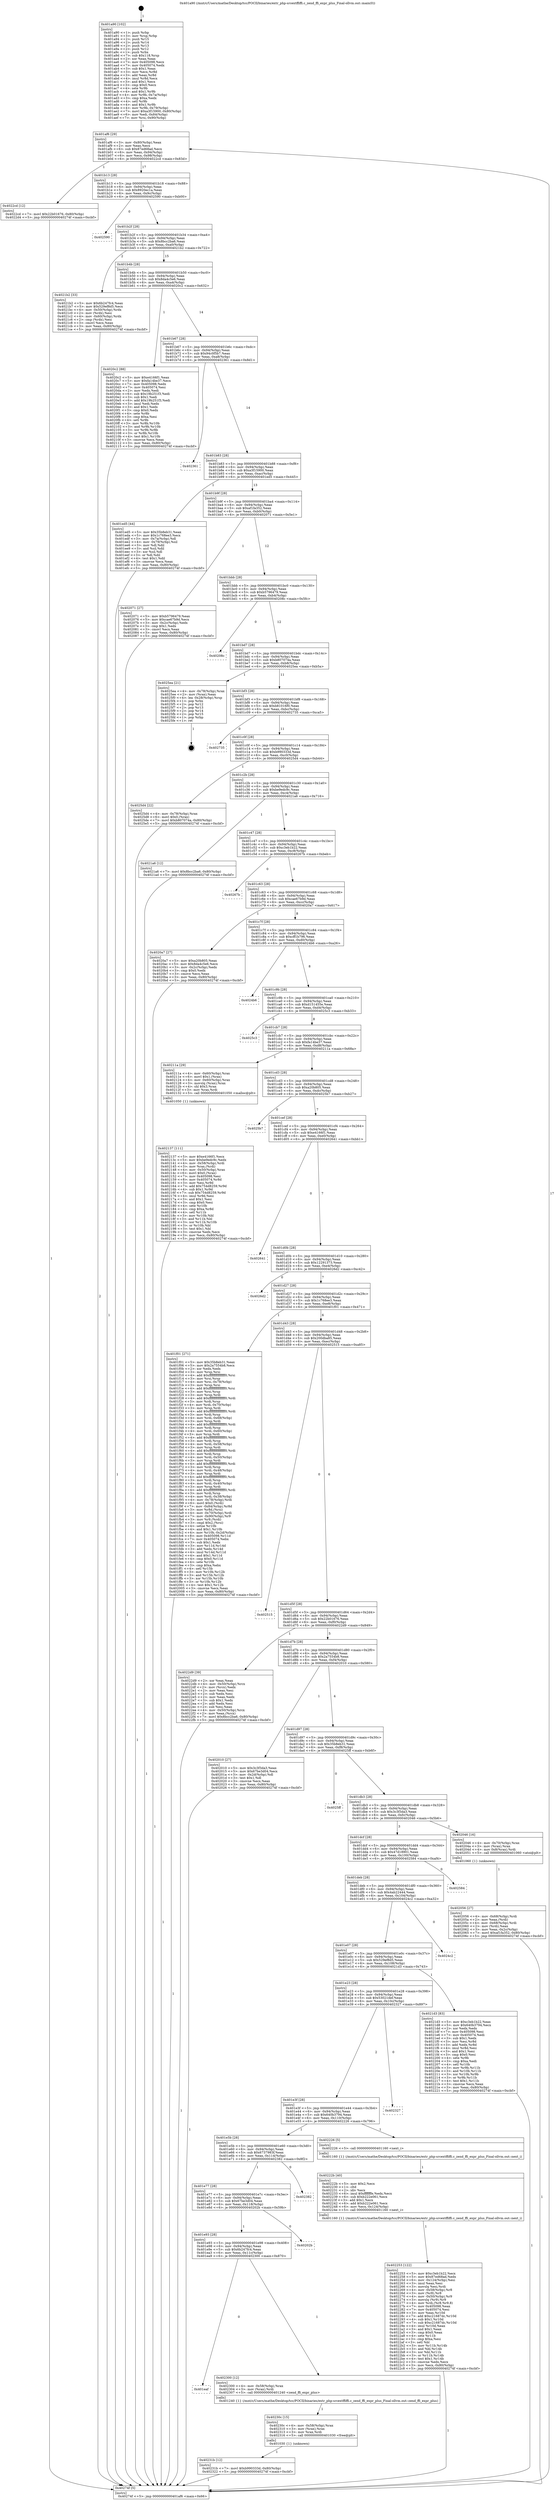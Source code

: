 digraph "0x401a90" {
  label = "0x401a90 (/mnt/c/Users/mathe/Desktop/tcc/POCII/binaries/extr_php-srcextffiffi.c_zend_ffi_expr_plus_Final-ollvm.out::main(0))"
  labelloc = "t"
  node[shape=record]

  Entry [label="",width=0.3,height=0.3,shape=circle,fillcolor=black,style=filled]
  "0x401af6" [label="{
     0x401af6 [29]\l
     | [instrs]\l
     &nbsp;&nbsp;0x401af6 \<+3\>: mov -0x80(%rbp),%eax\l
     &nbsp;&nbsp;0x401af9 \<+2\>: mov %eax,%ecx\l
     &nbsp;&nbsp;0x401afb \<+6\>: sub $0x87ed68ad,%ecx\l
     &nbsp;&nbsp;0x401b01 \<+6\>: mov %eax,-0x94(%rbp)\l
     &nbsp;&nbsp;0x401b07 \<+6\>: mov %ecx,-0x98(%rbp)\l
     &nbsp;&nbsp;0x401b0d \<+6\>: je 00000000004022cd \<main+0x83d\>\l
  }"]
  "0x4022cd" [label="{
     0x4022cd [12]\l
     | [instrs]\l
     &nbsp;&nbsp;0x4022cd \<+7\>: movl $0x22b01676,-0x80(%rbp)\l
     &nbsp;&nbsp;0x4022d4 \<+5\>: jmp 000000000040274f \<main+0xcbf\>\l
  }"]
  "0x401b13" [label="{
     0x401b13 [28]\l
     | [instrs]\l
     &nbsp;&nbsp;0x401b13 \<+5\>: jmp 0000000000401b18 \<main+0x88\>\l
     &nbsp;&nbsp;0x401b18 \<+6\>: mov -0x94(%rbp),%eax\l
     &nbsp;&nbsp;0x401b1e \<+5\>: sub $0x8920ec1a,%eax\l
     &nbsp;&nbsp;0x401b23 \<+6\>: mov %eax,-0x9c(%rbp)\l
     &nbsp;&nbsp;0x401b29 \<+6\>: je 0000000000402590 \<main+0xb00\>\l
  }"]
  Exit [label="",width=0.3,height=0.3,shape=circle,fillcolor=black,style=filled,peripheries=2]
  "0x402590" [label="{
     0x402590\l
  }", style=dashed]
  "0x401b2f" [label="{
     0x401b2f [28]\l
     | [instrs]\l
     &nbsp;&nbsp;0x401b2f \<+5\>: jmp 0000000000401b34 \<main+0xa4\>\l
     &nbsp;&nbsp;0x401b34 \<+6\>: mov -0x94(%rbp),%eax\l
     &nbsp;&nbsp;0x401b3a \<+5\>: sub $0x8bcc2ba6,%eax\l
     &nbsp;&nbsp;0x401b3f \<+6\>: mov %eax,-0xa0(%rbp)\l
     &nbsp;&nbsp;0x401b45 \<+6\>: je 00000000004021b2 \<main+0x722\>\l
  }"]
  "0x40231b" [label="{
     0x40231b [12]\l
     | [instrs]\l
     &nbsp;&nbsp;0x40231b \<+7\>: movl $0xb990333d,-0x80(%rbp)\l
     &nbsp;&nbsp;0x402322 \<+5\>: jmp 000000000040274f \<main+0xcbf\>\l
  }"]
  "0x4021b2" [label="{
     0x4021b2 [33]\l
     | [instrs]\l
     &nbsp;&nbsp;0x4021b2 \<+5\>: mov $0x6b247fc4,%eax\l
     &nbsp;&nbsp;0x4021b7 \<+5\>: mov $0x529ef8d5,%ecx\l
     &nbsp;&nbsp;0x4021bc \<+4\>: mov -0x50(%rbp),%rdx\l
     &nbsp;&nbsp;0x4021c0 \<+2\>: mov (%rdx),%esi\l
     &nbsp;&nbsp;0x4021c2 \<+4\>: mov -0x60(%rbp),%rdx\l
     &nbsp;&nbsp;0x4021c6 \<+2\>: cmp (%rdx),%esi\l
     &nbsp;&nbsp;0x4021c8 \<+3\>: cmovl %ecx,%eax\l
     &nbsp;&nbsp;0x4021cb \<+3\>: mov %eax,-0x80(%rbp)\l
     &nbsp;&nbsp;0x4021ce \<+5\>: jmp 000000000040274f \<main+0xcbf\>\l
  }"]
  "0x401b4b" [label="{
     0x401b4b [28]\l
     | [instrs]\l
     &nbsp;&nbsp;0x401b4b \<+5\>: jmp 0000000000401b50 \<main+0xc0\>\l
     &nbsp;&nbsp;0x401b50 \<+6\>: mov -0x94(%rbp),%eax\l
     &nbsp;&nbsp;0x401b56 \<+5\>: sub $0x8da4c5e6,%eax\l
     &nbsp;&nbsp;0x401b5b \<+6\>: mov %eax,-0xa4(%rbp)\l
     &nbsp;&nbsp;0x401b61 \<+6\>: je 00000000004020c2 \<main+0x632\>\l
  }"]
  "0x40230c" [label="{
     0x40230c [15]\l
     | [instrs]\l
     &nbsp;&nbsp;0x40230c \<+4\>: mov -0x58(%rbp),%rax\l
     &nbsp;&nbsp;0x402310 \<+3\>: mov (%rax),%rax\l
     &nbsp;&nbsp;0x402313 \<+3\>: mov %rax,%rdi\l
     &nbsp;&nbsp;0x402316 \<+5\>: call 0000000000401030 \<free@plt\>\l
     | [calls]\l
     &nbsp;&nbsp;0x401030 \{1\} (unknown)\l
  }"]
  "0x4020c2" [label="{
     0x4020c2 [88]\l
     | [instrs]\l
     &nbsp;&nbsp;0x4020c2 \<+5\>: mov $0xe4166f1,%eax\l
     &nbsp;&nbsp;0x4020c7 \<+5\>: mov $0xfa14be37,%ecx\l
     &nbsp;&nbsp;0x4020cc \<+7\>: mov 0x405098,%edx\l
     &nbsp;&nbsp;0x4020d3 \<+7\>: mov 0x405074,%esi\l
     &nbsp;&nbsp;0x4020da \<+2\>: mov %edx,%edi\l
     &nbsp;&nbsp;0x4020dc \<+6\>: sub $0x19b251f3,%edi\l
     &nbsp;&nbsp;0x4020e2 \<+3\>: sub $0x1,%edi\l
     &nbsp;&nbsp;0x4020e5 \<+6\>: add $0x19b251f3,%edi\l
     &nbsp;&nbsp;0x4020eb \<+3\>: imul %edi,%edx\l
     &nbsp;&nbsp;0x4020ee \<+3\>: and $0x1,%edx\l
     &nbsp;&nbsp;0x4020f1 \<+3\>: cmp $0x0,%edx\l
     &nbsp;&nbsp;0x4020f4 \<+4\>: sete %r8b\l
     &nbsp;&nbsp;0x4020f8 \<+3\>: cmp $0xa,%esi\l
     &nbsp;&nbsp;0x4020fb \<+4\>: setl %r9b\l
     &nbsp;&nbsp;0x4020ff \<+3\>: mov %r8b,%r10b\l
     &nbsp;&nbsp;0x402102 \<+3\>: and %r9b,%r10b\l
     &nbsp;&nbsp;0x402105 \<+3\>: xor %r9b,%r8b\l
     &nbsp;&nbsp;0x402108 \<+3\>: or %r8b,%r10b\l
     &nbsp;&nbsp;0x40210b \<+4\>: test $0x1,%r10b\l
     &nbsp;&nbsp;0x40210f \<+3\>: cmovne %ecx,%eax\l
     &nbsp;&nbsp;0x402112 \<+3\>: mov %eax,-0x80(%rbp)\l
     &nbsp;&nbsp;0x402115 \<+5\>: jmp 000000000040274f \<main+0xcbf\>\l
  }"]
  "0x401b67" [label="{
     0x401b67 [28]\l
     | [instrs]\l
     &nbsp;&nbsp;0x401b67 \<+5\>: jmp 0000000000401b6c \<main+0xdc\>\l
     &nbsp;&nbsp;0x401b6c \<+6\>: mov -0x94(%rbp),%eax\l
     &nbsp;&nbsp;0x401b72 \<+5\>: sub $0x94c0f5b7,%eax\l
     &nbsp;&nbsp;0x401b77 \<+6\>: mov %eax,-0xa8(%rbp)\l
     &nbsp;&nbsp;0x401b7d \<+6\>: je 0000000000402361 \<main+0x8d1\>\l
  }"]
  "0x401eaf" [label="{
     0x401eaf\l
  }", style=dashed]
  "0x402361" [label="{
     0x402361\l
  }", style=dashed]
  "0x401b83" [label="{
     0x401b83 [28]\l
     | [instrs]\l
     &nbsp;&nbsp;0x401b83 \<+5\>: jmp 0000000000401b88 \<main+0xf8\>\l
     &nbsp;&nbsp;0x401b88 \<+6\>: mov -0x94(%rbp),%eax\l
     &nbsp;&nbsp;0x401b8e \<+5\>: sub $0xa3f15900,%eax\l
     &nbsp;&nbsp;0x401b93 \<+6\>: mov %eax,-0xac(%rbp)\l
     &nbsp;&nbsp;0x401b99 \<+6\>: je 0000000000401ed5 \<main+0x445\>\l
  }"]
  "0x402300" [label="{
     0x402300 [12]\l
     | [instrs]\l
     &nbsp;&nbsp;0x402300 \<+4\>: mov -0x58(%rbp),%rax\l
     &nbsp;&nbsp;0x402304 \<+3\>: mov (%rax),%rdi\l
     &nbsp;&nbsp;0x402307 \<+5\>: call 0000000000401240 \<zend_ffi_expr_plus\>\l
     | [calls]\l
     &nbsp;&nbsp;0x401240 \{1\} (/mnt/c/Users/mathe/Desktop/tcc/POCII/binaries/extr_php-srcextffiffi.c_zend_ffi_expr_plus_Final-ollvm.out::zend_ffi_expr_plus)\l
  }"]
  "0x401ed5" [label="{
     0x401ed5 [44]\l
     | [instrs]\l
     &nbsp;&nbsp;0x401ed5 \<+5\>: mov $0x35b8eb31,%eax\l
     &nbsp;&nbsp;0x401eda \<+5\>: mov $0x1c768ee3,%ecx\l
     &nbsp;&nbsp;0x401edf \<+3\>: mov -0x7a(%rbp),%dl\l
     &nbsp;&nbsp;0x401ee2 \<+4\>: mov -0x79(%rbp),%sil\l
     &nbsp;&nbsp;0x401ee6 \<+3\>: mov %dl,%dil\l
     &nbsp;&nbsp;0x401ee9 \<+3\>: and %sil,%dil\l
     &nbsp;&nbsp;0x401eec \<+3\>: xor %sil,%dl\l
     &nbsp;&nbsp;0x401eef \<+3\>: or %dl,%dil\l
     &nbsp;&nbsp;0x401ef2 \<+4\>: test $0x1,%dil\l
     &nbsp;&nbsp;0x401ef6 \<+3\>: cmovne %ecx,%eax\l
     &nbsp;&nbsp;0x401ef9 \<+3\>: mov %eax,-0x80(%rbp)\l
     &nbsp;&nbsp;0x401efc \<+5\>: jmp 000000000040274f \<main+0xcbf\>\l
  }"]
  "0x401b9f" [label="{
     0x401b9f [28]\l
     | [instrs]\l
     &nbsp;&nbsp;0x401b9f \<+5\>: jmp 0000000000401ba4 \<main+0x114\>\l
     &nbsp;&nbsp;0x401ba4 \<+6\>: mov -0x94(%rbp),%eax\l
     &nbsp;&nbsp;0x401baa \<+5\>: sub $0xaf1fa352,%eax\l
     &nbsp;&nbsp;0x401baf \<+6\>: mov %eax,-0xb0(%rbp)\l
     &nbsp;&nbsp;0x401bb5 \<+6\>: je 0000000000402071 \<main+0x5e1\>\l
  }"]
  "0x40274f" [label="{
     0x40274f [5]\l
     | [instrs]\l
     &nbsp;&nbsp;0x40274f \<+5\>: jmp 0000000000401af6 \<main+0x66\>\l
  }"]
  "0x401a90" [label="{
     0x401a90 [102]\l
     | [instrs]\l
     &nbsp;&nbsp;0x401a90 \<+1\>: push %rbp\l
     &nbsp;&nbsp;0x401a91 \<+3\>: mov %rsp,%rbp\l
     &nbsp;&nbsp;0x401a94 \<+2\>: push %r15\l
     &nbsp;&nbsp;0x401a96 \<+2\>: push %r14\l
     &nbsp;&nbsp;0x401a98 \<+2\>: push %r13\l
     &nbsp;&nbsp;0x401a9a \<+2\>: push %r12\l
     &nbsp;&nbsp;0x401a9c \<+1\>: push %rbx\l
     &nbsp;&nbsp;0x401a9d \<+7\>: sub $0x118,%rsp\l
     &nbsp;&nbsp;0x401aa4 \<+2\>: xor %eax,%eax\l
     &nbsp;&nbsp;0x401aa6 \<+7\>: mov 0x405098,%ecx\l
     &nbsp;&nbsp;0x401aad \<+7\>: mov 0x405074,%edx\l
     &nbsp;&nbsp;0x401ab4 \<+3\>: sub $0x1,%eax\l
     &nbsp;&nbsp;0x401ab7 \<+3\>: mov %ecx,%r8d\l
     &nbsp;&nbsp;0x401aba \<+3\>: add %eax,%r8d\l
     &nbsp;&nbsp;0x401abd \<+4\>: imul %r8d,%ecx\l
     &nbsp;&nbsp;0x401ac1 \<+3\>: and $0x1,%ecx\l
     &nbsp;&nbsp;0x401ac4 \<+3\>: cmp $0x0,%ecx\l
     &nbsp;&nbsp;0x401ac7 \<+4\>: sete %r9b\l
     &nbsp;&nbsp;0x401acb \<+4\>: and $0x1,%r9b\l
     &nbsp;&nbsp;0x401acf \<+4\>: mov %r9b,-0x7a(%rbp)\l
     &nbsp;&nbsp;0x401ad3 \<+3\>: cmp $0xa,%edx\l
     &nbsp;&nbsp;0x401ad6 \<+4\>: setl %r9b\l
     &nbsp;&nbsp;0x401ada \<+4\>: and $0x1,%r9b\l
     &nbsp;&nbsp;0x401ade \<+4\>: mov %r9b,-0x79(%rbp)\l
     &nbsp;&nbsp;0x401ae2 \<+7\>: movl $0xa3f15900,-0x80(%rbp)\l
     &nbsp;&nbsp;0x401ae9 \<+6\>: mov %edi,-0x84(%rbp)\l
     &nbsp;&nbsp;0x401aef \<+7\>: mov %rsi,-0x90(%rbp)\l
  }"]
  "0x401e93" [label="{
     0x401e93 [28]\l
     | [instrs]\l
     &nbsp;&nbsp;0x401e93 \<+5\>: jmp 0000000000401e98 \<main+0x408\>\l
     &nbsp;&nbsp;0x401e98 \<+6\>: mov -0x94(%rbp),%eax\l
     &nbsp;&nbsp;0x401e9e \<+5\>: sub $0x6b247fc4,%eax\l
     &nbsp;&nbsp;0x401ea3 \<+6\>: mov %eax,-0x11c(%rbp)\l
     &nbsp;&nbsp;0x401ea9 \<+6\>: je 0000000000402300 \<main+0x870\>\l
  }"]
  "0x402071" [label="{
     0x402071 [27]\l
     | [instrs]\l
     &nbsp;&nbsp;0x402071 \<+5\>: mov $0xb5796479,%eax\l
     &nbsp;&nbsp;0x402076 \<+5\>: mov $0xcae67b9d,%ecx\l
     &nbsp;&nbsp;0x40207b \<+3\>: mov -0x2c(%rbp),%edx\l
     &nbsp;&nbsp;0x40207e \<+3\>: cmp $0x1,%edx\l
     &nbsp;&nbsp;0x402081 \<+3\>: cmovl %ecx,%eax\l
     &nbsp;&nbsp;0x402084 \<+3\>: mov %eax,-0x80(%rbp)\l
     &nbsp;&nbsp;0x402087 \<+5\>: jmp 000000000040274f \<main+0xcbf\>\l
  }"]
  "0x401bbb" [label="{
     0x401bbb [28]\l
     | [instrs]\l
     &nbsp;&nbsp;0x401bbb \<+5\>: jmp 0000000000401bc0 \<main+0x130\>\l
     &nbsp;&nbsp;0x401bc0 \<+6\>: mov -0x94(%rbp),%eax\l
     &nbsp;&nbsp;0x401bc6 \<+5\>: sub $0xb5796479,%eax\l
     &nbsp;&nbsp;0x401bcb \<+6\>: mov %eax,-0xb4(%rbp)\l
     &nbsp;&nbsp;0x401bd1 \<+6\>: je 000000000040208c \<main+0x5fc\>\l
  }"]
  "0x40202b" [label="{
     0x40202b\l
  }", style=dashed]
  "0x40208c" [label="{
     0x40208c\l
  }", style=dashed]
  "0x401bd7" [label="{
     0x401bd7 [28]\l
     | [instrs]\l
     &nbsp;&nbsp;0x401bd7 \<+5\>: jmp 0000000000401bdc \<main+0x14c\>\l
     &nbsp;&nbsp;0x401bdc \<+6\>: mov -0x94(%rbp),%eax\l
     &nbsp;&nbsp;0x401be2 \<+5\>: sub $0xb807074a,%eax\l
     &nbsp;&nbsp;0x401be7 \<+6\>: mov %eax,-0xb8(%rbp)\l
     &nbsp;&nbsp;0x401bed \<+6\>: je 00000000004025ea \<main+0xb5a\>\l
  }"]
  "0x401e77" [label="{
     0x401e77 [28]\l
     | [instrs]\l
     &nbsp;&nbsp;0x401e77 \<+5\>: jmp 0000000000401e7c \<main+0x3ec\>\l
     &nbsp;&nbsp;0x401e7c \<+6\>: mov -0x94(%rbp),%eax\l
     &nbsp;&nbsp;0x401e82 \<+5\>: sub $0x67be3d04,%eax\l
     &nbsp;&nbsp;0x401e87 \<+6\>: mov %eax,-0x118(%rbp)\l
     &nbsp;&nbsp;0x401e8d \<+6\>: je 000000000040202b \<main+0x59b\>\l
  }"]
  "0x4025ea" [label="{
     0x4025ea [21]\l
     | [instrs]\l
     &nbsp;&nbsp;0x4025ea \<+4\>: mov -0x78(%rbp),%rax\l
     &nbsp;&nbsp;0x4025ee \<+2\>: mov (%rax),%eax\l
     &nbsp;&nbsp;0x4025f0 \<+4\>: lea -0x28(%rbp),%rsp\l
     &nbsp;&nbsp;0x4025f4 \<+1\>: pop %rbx\l
     &nbsp;&nbsp;0x4025f5 \<+2\>: pop %r12\l
     &nbsp;&nbsp;0x4025f7 \<+2\>: pop %r13\l
     &nbsp;&nbsp;0x4025f9 \<+2\>: pop %r14\l
     &nbsp;&nbsp;0x4025fb \<+2\>: pop %r15\l
     &nbsp;&nbsp;0x4025fd \<+1\>: pop %rbp\l
     &nbsp;&nbsp;0x4025fe \<+1\>: ret\l
  }"]
  "0x401bf3" [label="{
     0x401bf3 [28]\l
     | [instrs]\l
     &nbsp;&nbsp;0x401bf3 \<+5\>: jmp 0000000000401bf8 \<main+0x168\>\l
     &nbsp;&nbsp;0x401bf8 \<+6\>: mov -0x94(%rbp),%eax\l
     &nbsp;&nbsp;0x401bfe \<+5\>: sub $0xb81016f0,%eax\l
     &nbsp;&nbsp;0x401c03 \<+6\>: mov %eax,-0xbc(%rbp)\l
     &nbsp;&nbsp;0x401c09 \<+6\>: je 0000000000402735 \<main+0xca5\>\l
  }"]
  "0x402382" [label="{
     0x402382\l
  }", style=dashed]
  "0x402735" [label="{
     0x402735\l
  }", style=dashed]
  "0x401c0f" [label="{
     0x401c0f [28]\l
     | [instrs]\l
     &nbsp;&nbsp;0x401c0f \<+5\>: jmp 0000000000401c14 \<main+0x184\>\l
     &nbsp;&nbsp;0x401c14 \<+6\>: mov -0x94(%rbp),%eax\l
     &nbsp;&nbsp;0x401c1a \<+5\>: sub $0xb990333d,%eax\l
     &nbsp;&nbsp;0x401c1f \<+6\>: mov %eax,-0xc0(%rbp)\l
     &nbsp;&nbsp;0x401c25 \<+6\>: je 00000000004025d4 \<main+0xb44\>\l
  }"]
  "0x402253" [label="{
     0x402253 [122]\l
     | [instrs]\l
     &nbsp;&nbsp;0x402253 \<+5\>: mov $0xc3eb1b22,%ecx\l
     &nbsp;&nbsp;0x402258 \<+5\>: mov $0x87ed68ad,%edx\l
     &nbsp;&nbsp;0x40225d \<+6\>: mov -0x124(%rbp),%esi\l
     &nbsp;&nbsp;0x402263 \<+3\>: imul %eax,%esi\l
     &nbsp;&nbsp;0x402266 \<+3\>: movslq %esi,%rdi\l
     &nbsp;&nbsp;0x402269 \<+4\>: mov -0x58(%rbp),%r8\l
     &nbsp;&nbsp;0x40226d \<+3\>: mov (%r8),%r8\l
     &nbsp;&nbsp;0x402270 \<+4\>: mov -0x50(%rbp),%r9\l
     &nbsp;&nbsp;0x402274 \<+3\>: movslq (%r9),%r9\l
     &nbsp;&nbsp;0x402277 \<+4\>: mov %rdi,(%r8,%r9,8)\l
     &nbsp;&nbsp;0x40227b \<+7\>: mov 0x405098,%eax\l
     &nbsp;&nbsp;0x402282 \<+7\>: mov 0x405074,%esi\l
     &nbsp;&nbsp;0x402289 \<+3\>: mov %eax,%r10d\l
     &nbsp;&nbsp;0x40228c \<+7\>: add $0xc21687dc,%r10d\l
     &nbsp;&nbsp;0x402293 \<+4\>: sub $0x1,%r10d\l
     &nbsp;&nbsp;0x402297 \<+7\>: sub $0xc21687dc,%r10d\l
     &nbsp;&nbsp;0x40229e \<+4\>: imul %r10d,%eax\l
     &nbsp;&nbsp;0x4022a2 \<+3\>: and $0x1,%eax\l
     &nbsp;&nbsp;0x4022a5 \<+3\>: cmp $0x0,%eax\l
     &nbsp;&nbsp;0x4022a8 \<+4\>: sete %r11b\l
     &nbsp;&nbsp;0x4022ac \<+3\>: cmp $0xa,%esi\l
     &nbsp;&nbsp;0x4022af \<+3\>: setl %bl\l
     &nbsp;&nbsp;0x4022b2 \<+3\>: mov %r11b,%r14b\l
     &nbsp;&nbsp;0x4022b5 \<+3\>: and %bl,%r14b\l
     &nbsp;&nbsp;0x4022b8 \<+3\>: xor %bl,%r11b\l
     &nbsp;&nbsp;0x4022bb \<+3\>: or %r11b,%r14b\l
     &nbsp;&nbsp;0x4022be \<+4\>: test $0x1,%r14b\l
     &nbsp;&nbsp;0x4022c2 \<+3\>: cmovne %edx,%ecx\l
     &nbsp;&nbsp;0x4022c5 \<+3\>: mov %ecx,-0x80(%rbp)\l
     &nbsp;&nbsp;0x4022c8 \<+5\>: jmp 000000000040274f \<main+0xcbf\>\l
  }"]
  "0x4025d4" [label="{
     0x4025d4 [22]\l
     | [instrs]\l
     &nbsp;&nbsp;0x4025d4 \<+4\>: mov -0x78(%rbp),%rax\l
     &nbsp;&nbsp;0x4025d8 \<+6\>: movl $0x0,(%rax)\l
     &nbsp;&nbsp;0x4025de \<+7\>: movl $0xb807074a,-0x80(%rbp)\l
     &nbsp;&nbsp;0x4025e5 \<+5\>: jmp 000000000040274f \<main+0xcbf\>\l
  }"]
  "0x401c2b" [label="{
     0x401c2b [28]\l
     | [instrs]\l
     &nbsp;&nbsp;0x401c2b \<+5\>: jmp 0000000000401c30 \<main+0x1a0\>\l
     &nbsp;&nbsp;0x401c30 \<+6\>: mov -0x94(%rbp),%eax\l
     &nbsp;&nbsp;0x401c36 \<+5\>: sub $0xbe9edc9c,%eax\l
     &nbsp;&nbsp;0x401c3b \<+6\>: mov %eax,-0xc4(%rbp)\l
     &nbsp;&nbsp;0x401c41 \<+6\>: je 00000000004021a6 \<main+0x716\>\l
  }"]
  "0x40222b" [label="{
     0x40222b [40]\l
     | [instrs]\l
     &nbsp;&nbsp;0x40222b \<+5\>: mov $0x2,%ecx\l
     &nbsp;&nbsp;0x402230 \<+1\>: cltd\l
     &nbsp;&nbsp;0x402231 \<+2\>: idiv %ecx\l
     &nbsp;&nbsp;0x402233 \<+6\>: imul $0xfffffffe,%edx,%ecx\l
     &nbsp;&nbsp;0x402239 \<+6\>: sub $0xb222e061,%ecx\l
     &nbsp;&nbsp;0x40223f \<+3\>: add $0x1,%ecx\l
     &nbsp;&nbsp;0x402242 \<+6\>: add $0xb222e061,%ecx\l
     &nbsp;&nbsp;0x402248 \<+6\>: mov %ecx,-0x124(%rbp)\l
     &nbsp;&nbsp;0x40224e \<+5\>: call 0000000000401160 \<next_i\>\l
     | [calls]\l
     &nbsp;&nbsp;0x401160 \{1\} (/mnt/c/Users/mathe/Desktop/tcc/POCII/binaries/extr_php-srcextffiffi.c_zend_ffi_expr_plus_Final-ollvm.out::next_i)\l
  }"]
  "0x4021a6" [label="{
     0x4021a6 [12]\l
     | [instrs]\l
     &nbsp;&nbsp;0x4021a6 \<+7\>: movl $0x8bcc2ba6,-0x80(%rbp)\l
     &nbsp;&nbsp;0x4021ad \<+5\>: jmp 000000000040274f \<main+0xcbf\>\l
  }"]
  "0x401c47" [label="{
     0x401c47 [28]\l
     | [instrs]\l
     &nbsp;&nbsp;0x401c47 \<+5\>: jmp 0000000000401c4c \<main+0x1bc\>\l
     &nbsp;&nbsp;0x401c4c \<+6\>: mov -0x94(%rbp),%eax\l
     &nbsp;&nbsp;0x401c52 \<+5\>: sub $0xc3eb1b22,%eax\l
     &nbsp;&nbsp;0x401c57 \<+6\>: mov %eax,-0xc8(%rbp)\l
     &nbsp;&nbsp;0x401c5d \<+6\>: je 000000000040267b \<main+0xbeb\>\l
  }"]
  "0x401e5b" [label="{
     0x401e5b [28]\l
     | [instrs]\l
     &nbsp;&nbsp;0x401e5b \<+5\>: jmp 0000000000401e60 \<main+0x3d0\>\l
     &nbsp;&nbsp;0x401e60 \<+6\>: mov -0x94(%rbp),%eax\l
     &nbsp;&nbsp;0x401e66 \<+5\>: sub $0x6737983f,%eax\l
     &nbsp;&nbsp;0x401e6b \<+6\>: mov %eax,-0x114(%rbp)\l
     &nbsp;&nbsp;0x401e71 \<+6\>: je 0000000000402382 \<main+0x8f2\>\l
  }"]
  "0x40267b" [label="{
     0x40267b\l
  }", style=dashed]
  "0x401c63" [label="{
     0x401c63 [28]\l
     | [instrs]\l
     &nbsp;&nbsp;0x401c63 \<+5\>: jmp 0000000000401c68 \<main+0x1d8\>\l
     &nbsp;&nbsp;0x401c68 \<+6\>: mov -0x94(%rbp),%eax\l
     &nbsp;&nbsp;0x401c6e \<+5\>: sub $0xcae67b9d,%eax\l
     &nbsp;&nbsp;0x401c73 \<+6\>: mov %eax,-0xcc(%rbp)\l
     &nbsp;&nbsp;0x401c79 \<+6\>: je 00000000004020a7 \<main+0x617\>\l
  }"]
  "0x402226" [label="{
     0x402226 [5]\l
     | [instrs]\l
     &nbsp;&nbsp;0x402226 \<+5\>: call 0000000000401160 \<next_i\>\l
     | [calls]\l
     &nbsp;&nbsp;0x401160 \{1\} (/mnt/c/Users/mathe/Desktop/tcc/POCII/binaries/extr_php-srcextffiffi.c_zend_ffi_expr_plus_Final-ollvm.out::next_i)\l
  }"]
  "0x4020a7" [label="{
     0x4020a7 [27]\l
     | [instrs]\l
     &nbsp;&nbsp;0x4020a7 \<+5\>: mov $0xa20b805,%eax\l
     &nbsp;&nbsp;0x4020ac \<+5\>: mov $0x8da4c5e6,%ecx\l
     &nbsp;&nbsp;0x4020b1 \<+3\>: mov -0x2c(%rbp),%edx\l
     &nbsp;&nbsp;0x4020b4 \<+3\>: cmp $0x0,%edx\l
     &nbsp;&nbsp;0x4020b7 \<+3\>: cmove %ecx,%eax\l
     &nbsp;&nbsp;0x4020ba \<+3\>: mov %eax,-0x80(%rbp)\l
     &nbsp;&nbsp;0x4020bd \<+5\>: jmp 000000000040274f \<main+0xcbf\>\l
  }"]
  "0x401c7f" [label="{
     0x401c7f [28]\l
     | [instrs]\l
     &nbsp;&nbsp;0x401c7f \<+5\>: jmp 0000000000401c84 \<main+0x1f4\>\l
     &nbsp;&nbsp;0x401c84 \<+6\>: mov -0x94(%rbp),%eax\l
     &nbsp;&nbsp;0x401c8a \<+5\>: sub $0xcff1b796,%eax\l
     &nbsp;&nbsp;0x401c8f \<+6\>: mov %eax,-0xd0(%rbp)\l
     &nbsp;&nbsp;0x401c95 \<+6\>: je 00000000004024b6 \<main+0xa26\>\l
  }"]
  "0x401e3f" [label="{
     0x401e3f [28]\l
     | [instrs]\l
     &nbsp;&nbsp;0x401e3f \<+5\>: jmp 0000000000401e44 \<main+0x3b4\>\l
     &nbsp;&nbsp;0x401e44 \<+6\>: mov -0x94(%rbp),%eax\l
     &nbsp;&nbsp;0x401e4a \<+5\>: sub $0x640b3794,%eax\l
     &nbsp;&nbsp;0x401e4f \<+6\>: mov %eax,-0x110(%rbp)\l
     &nbsp;&nbsp;0x401e55 \<+6\>: je 0000000000402226 \<main+0x796\>\l
  }"]
  "0x4024b6" [label="{
     0x4024b6\l
  }", style=dashed]
  "0x401c9b" [label="{
     0x401c9b [28]\l
     | [instrs]\l
     &nbsp;&nbsp;0x401c9b \<+5\>: jmp 0000000000401ca0 \<main+0x210\>\l
     &nbsp;&nbsp;0x401ca0 \<+6\>: mov -0x94(%rbp),%eax\l
     &nbsp;&nbsp;0x401ca6 \<+5\>: sub $0xd151455e,%eax\l
     &nbsp;&nbsp;0x401cab \<+6\>: mov %eax,-0xd4(%rbp)\l
     &nbsp;&nbsp;0x401cb1 \<+6\>: je 00000000004025c3 \<main+0xb33\>\l
  }"]
  "0x402327" [label="{
     0x402327\l
  }", style=dashed]
  "0x4025c3" [label="{
     0x4025c3\l
  }", style=dashed]
  "0x401cb7" [label="{
     0x401cb7 [28]\l
     | [instrs]\l
     &nbsp;&nbsp;0x401cb7 \<+5\>: jmp 0000000000401cbc \<main+0x22c\>\l
     &nbsp;&nbsp;0x401cbc \<+6\>: mov -0x94(%rbp),%eax\l
     &nbsp;&nbsp;0x401cc2 \<+5\>: sub $0xfa14be37,%eax\l
     &nbsp;&nbsp;0x401cc7 \<+6\>: mov %eax,-0xd8(%rbp)\l
     &nbsp;&nbsp;0x401ccd \<+6\>: je 000000000040211a \<main+0x68a\>\l
  }"]
  "0x401e23" [label="{
     0x401e23 [28]\l
     | [instrs]\l
     &nbsp;&nbsp;0x401e23 \<+5\>: jmp 0000000000401e28 \<main+0x398\>\l
     &nbsp;&nbsp;0x401e28 \<+6\>: mov -0x94(%rbp),%eax\l
     &nbsp;&nbsp;0x401e2e \<+5\>: sub $0x53021def,%eax\l
     &nbsp;&nbsp;0x401e33 \<+6\>: mov %eax,-0x10c(%rbp)\l
     &nbsp;&nbsp;0x401e39 \<+6\>: je 0000000000402327 \<main+0x897\>\l
  }"]
  "0x40211a" [label="{
     0x40211a [29]\l
     | [instrs]\l
     &nbsp;&nbsp;0x40211a \<+4\>: mov -0x60(%rbp),%rax\l
     &nbsp;&nbsp;0x40211e \<+6\>: movl $0x1,(%rax)\l
     &nbsp;&nbsp;0x402124 \<+4\>: mov -0x60(%rbp),%rax\l
     &nbsp;&nbsp;0x402128 \<+3\>: movslq (%rax),%rax\l
     &nbsp;&nbsp;0x40212b \<+4\>: shl $0x3,%rax\l
     &nbsp;&nbsp;0x40212f \<+3\>: mov %rax,%rdi\l
     &nbsp;&nbsp;0x402132 \<+5\>: call 0000000000401050 \<malloc@plt\>\l
     | [calls]\l
     &nbsp;&nbsp;0x401050 \{1\} (unknown)\l
  }"]
  "0x401cd3" [label="{
     0x401cd3 [28]\l
     | [instrs]\l
     &nbsp;&nbsp;0x401cd3 \<+5\>: jmp 0000000000401cd8 \<main+0x248\>\l
     &nbsp;&nbsp;0x401cd8 \<+6\>: mov -0x94(%rbp),%eax\l
     &nbsp;&nbsp;0x401cde \<+5\>: sub $0xa20b805,%eax\l
     &nbsp;&nbsp;0x401ce3 \<+6\>: mov %eax,-0xdc(%rbp)\l
     &nbsp;&nbsp;0x401ce9 \<+6\>: je 00000000004025b7 \<main+0xb27\>\l
  }"]
  "0x4021d3" [label="{
     0x4021d3 [83]\l
     | [instrs]\l
     &nbsp;&nbsp;0x4021d3 \<+5\>: mov $0xc3eb1b22,%eax\l
     &nbsp;&nbsp;0x4021d8 \<+5\>: mov $0x640b3794,%ecx\l
     &nbsp;&nbsp;0x4021dd \<+2\>: xor %edx,%edx\l
     &nbsp;&nbsp;0x4021df \<+7\>: mov 0x405098,%esi\l
     &nbsp;&nbsp;0x4021e6 \<+7\>: mov 0x405074,%edi\l
     &nbsp;&nbsp;0x4021ed \<+3\>: sub $0x1,%edx\l
     &nbsp;&nbsp;0x4021f0 \<+3\>: mov %esi,%r8d\l
     &nbsp;&nbsp;0x4021f3 \<+3\>: add %edx,%r8d\l
     &nbsp;&nbsp;0x4021f6 \<+4\>: imul %r8d,%esi\l
     &nbsp;&nbsp;0x4021fa \<+3\>: and $0x1,%esi\l
     &nbsp;&nbsp;0x4021fd \<+3\>: cmp $0x0,%esi\l
     &nbsp;&nbsp;0x402200 \<+4\>: sete %r9b\l
     &nbsp;&nbsp;0x402204 \<+3\>: cmp $0xa,%edi\l
     &nbsp;&nbsp;0x402207 \<+4\>: setl %r10b\l
     &nbsp;&nbsp;0x40220b \<+3\>: mov %r9b,%r11b\l
     &nbsp;&nbsp;0x40220e \<+3\>: and %r10b,%r11b\l
     &nbsp;&nbsp;0x402211 \<+3\>: xor %r10b,%r9b\l
     &nbsp;&nbsp;0x402214 \<+3\>: or %r9b,%r11b\l
     &nbsp;&nbsp;0x402217 \<+4\>: test $0x1,%r11b\l
     &nbsp;&nbsp;0x40221b \<+3\>: cmovne %ecx,%eax\l
     &nbsp;&nbsp;0x40221e \<+3\>: mov %eax,-0x80(%rbp)\l
     &nbsp;&nbsp;0x402221 \<+5\>: jmp 000000000040274f \<main+0xcbf\>\l
  }"]
  "0x4025b7" [label="{
     0x4025b7\l
  }", style=dashed]
  "0x401cef" [label="{
     0x401cef [28]\l
     | [instrs]\l
     &nbsp;&nbsp;0x401cef \<+5\>: jmp 0000000000401cf4 \<main+0x264\>\l
     &nbsp;&nbsp;0x401cf4 \<+6\>: mov -0x94(%rbp),%eax\l
     &nbsp;&nbsp;0x401cfa \<+5\>: sub $0xe4166f1,%eax\l
     &nbsp;&nbsp;0x401cff \<+6\>: mov %eax,-0xe0(%rbp)\l
     &nbsp;&nbsp;0x401d05 \<+6\>: je 0000000000402641 \<main+0xbb1\>\l
  }"]
  "0x401e07" [label="{
     0x401e07 [28]\l
     | [instrs]\l
     &nbsp;&nbsp;0x401e07 \<+5\>: jmp 0000000000401e0c \<main+0x37c\>\l
     &nbsp;&nbsp;0x401e0c \<+6\>: mov -0x94(%rbp),%eax\l
     &nbsp;&nbsp;0x401e12 \<+5\>: sub $0x529ef8d5,%eax\l
     &nbsp;&nbsp;0x401e17 \<+6\>: mov %eax,-0x108(%rbp)\l
     &nbsp;&nbsp;0x401e1d \<+6\>: je 00000000004021d3 \<main+0x743\>\l
  }"]
  "0x402641" [label="{
     0x402641\l
  }", style=dashed]
  "0x401d0b" [label="{
     0x401d0b [28]\l
     | [instrs]\l
     &nbsp;&nbsp;0x401d0b \<+5\>: jmp 0000000000401d10 \<main+0x280\>\l
     &nbsp;&nbsp;0x401d10 \<+6\>: mov -0x94(%rbp),%eax\l
     &nbsp;&nbsp;0x401d16 \<+5\>: sub $0x12291373,%eax\l
     &nbsp;&nbsp;0x401d1b \<+6\>: mov %eax,-0xe4(%rbp)\l
     &nbsp;&nbsp;0x401d21 \<+6\>: je 00000000004026d2 \<main+0xc42\>\l
  }"]
  "0x4024c2" [label="{
     0x4024c2\l
  }", style=dashed]
  "0x4026d2" [label="{
     0x4026d2\l
  }", style=dashed]
  "0x401d27" [label="{
     0x401d27 [28]\l
     | [instrs]\l
     &nbsp;&nbsp;0x401d27 \<+5\>: jmp 0000000000401d2c \<main+0x29c\>\l
     &nbsp;&nbsp;0x401d2c \<+6\>: mov -0x94(%rbp),%eax\l
     &nbsp;&nbsp;0x401d32 \<+5\>: sub $0x1c768ee3,%eax\l
     &nbsp;&nbsp;0x401d37 \<+6\>: mov %eax,-0xe8(%rbp)\l
     &nbsp;&nbsp;0x401d3d \<+6\>: je 0000000000401f01 \<main+0x471\>\l
  }"]
  "0x401deb" [label="{
     0x401deb [28]\l
     | [instrs]\l
     &nbsp;&nbsp;0x401deb \<+5\>: jmp 0000000000401df0 \<main+0x360\>\l
     &nbsp;&nbsp;0x401df0 \<+6\>: mov -0x94(%rbp),%eax\l
     &nbsp;&nbsp;0x401df6 \<+5\>: sub $0x4ab22444,%eax\l
     &nbsp;&nbsp;0x401dfb \<+6\>: mov %eax,-0x104(%rbp)\l
     &nbsp;&nbsp;0x401e01 \<+6\>: je 00000000004024c2 \<main+0xa32\>\l
  }"]
  "0x401f01" [label="{
     0x401f01 [271]\l
     | [instrs]\l
     &nbsp;&nbsp;0x401f01 \<+5\>: mov $0x35b8eb31,%eax\l
     &nbsp;&nbsp;0x401f06 \<+5\>: mov $0x2a7554b8,%ecx\l
     &nbsp;&nbsp;0x401f0b \<+2\>: xor %edx,%edx\l
     &nbsp;&nbsp;0x401f0d \<+3\>: mov %rsp,%rsi\l
     &nbsp;&nbsp;0x401f10 \<+4\>: add $0xfffffffffffffff0,%rsi\l
     &nbsp;&nbsp;0x401f14 \<+3\>: mov %rsi,%rsp\l
     &nbsp;&nbsp;0x401f17 \<+4\>: mov %rsi,-0x78(%rbp)\l
     &nbsp;&nbsp;0x401f1b \<+3\>: mov %rsp,%rsi\l
     &nbsp;&nbsp;0x401f1e \<+4\>: add $0xfffffffffffffff0,%rsi\l
     &nbsp;&nbsp;0x401f22 \<+3\>: mov %rsi,%rsp\l
     &nbsp;&nbsp;0x401f25 \<+3\>: mov %rsp,%rdi\l
     &nbsp;&nbsp;0x401f28 \<+4\>: add $0xfffffffffffffff0,%rdi\l
     &nbsp;&nbsp;0x401f2c \<+3\>: mov %rdi,%rsp\l
     &nbsp;&nbsp;0x401f2f \<+4\>: mov %rdi,-0x70(%rbp)\l
     &nbsp;&nbsp;0x401f33 \<+3\>: mov %rsp,%rdi\l
     &nbsp;&nbsp;0x401f36 \<+4\>: add $0xfffffffffffffff0,%rdi\l
     &nbsp;&nbsp;0x401f3a \<+3\>: mov %rdi,%rsp\l
     &nbsp;&nbsp;0x401f3d \<+4\>: mov %rdi,-0x68(%rbp)\l
     &nbsp;&nbsp;0x401f41 \<+3\>: mov %rsp,%rdi\l
     &nbsp;&nbsp;0x401f44 \<+4\>: add $0xfffffffffffffff0,%rdi\l
     &nbsp;&nbsp;0x401f48 \<+3\>: mov %rdi,%rsp\l
     &nbsp;&nbsp;0x401f4b \<+4\>: mov %rdi,-0x60(%rbp)\l
     &nbsp;&nbsp;0x401f4f \<+3\>: mov %rsp,%rdi\l
     &nbsp;&nbsp;0x401f52 \<+4\>: add $0xfffffffffffffff0,%rdi\l
     &nbsp;&nbsp;0x401f56 \<+3\>: mov %rdi,%rsp\l
     &nbsp;&nbsp;0x401f59 \<+4\>: mov %rdi,-0x58(%rbp)\l
     &nbsp;&nbsp;0x401f5d \<+3\>: mov %rsp,%rdi\l
     &nbsp;&nbsp;0x401f60 \<+4\>: add $0xfffffffffffffff0,%rdi\l
     &nbsp;&nbsp;0x401f64 \<+3\>: mov %rdi,%rsp\l
     &nbsp;&nbsp;0x401f67 \<+4\>: mov %rdi,-0x50(%rbp)\l
     &nbsp;&nbsp;0x401f6b \<+3\>: mov %rsp,%rdi\l
     &nbsp;&nbsp;0x401f6e \<+4\>: add $0xfffffffffffffff0,%rdi\l
     &nbsp;&nbsp;0x401f72 \<+3\>: mov %rdi,%rsp\l
     &nbsp;&nbsp;0x401f75 \<+4\>: mov %rdi,-0x48(%rbp)\l
     &nbsp;&nbsp;0x401f79 \<+3\>: mov %rsp,%rdi\l
     &nbsp;&nbsp;0x401f7c \<+4\>: add $0xfffffffffffffff0,%rdi\l
     &nbsp;&nbsp;0x401f80 \<+3\>: mov %rdi,%rsp\l
     &nbsp;&nbsp;0x401f83 \<+4\>: mov %rdi,-0x40(%rbp)\l
     &nbsp;&nbsp;0x401f87 \<+3\>: mov %rsp,%rdi\l
     &nbsp;&nbsp;0x401f8a \<+4\>: add $0xfffffffffffffff0,%rdi\l
     &nbsp;&nbsp;0x401f8e \<+3\>: mov %rdi,%rsp\l
     &nbsp;&nbsp;0x401f91 \<+4\>: mov %rdi,-0x38(%rbp)\l
     &nbsp;&nbsp;0x401f95 \<+4\>: mov -0x78(%rbp),%rdi\l
     &nbsp;&nbsp;0x401f99 \<+6\>: movl $0x0,(%rdi)\l
     &nbsp;&nbsp;0x401f9f \<+7\>: mov -0x84(%rbp),%r8d\l
     &nbsp;&nbsp;0x401fa6 \<+3\>: mov %r8d,(%rsi)\l
     &nbsp;&nbsp;0x401fa9 \<+4\>: mov -0x70(%rbp),%rdi\l
     &nbsp;&nbsp;0x401fad \<+7\>: mov -0x90(%rbp),%r9\l
     &nbsp;&nbsp;0x401fb4 \<+3\>: mov %r9,(%rdi)\l
     &nbsp;&nbsp;0x401fb7 \<+3\>: cmpl $0x2,(%rsi)\l
     &nbsp;&nbsp;0x401fba \<+4\>: setne %r10b\l
     &nbsp;&nbsp;0x401fbe \<+4\>: and $0x1,%r10b\l
     &nbsp;&nbsp;0x401fc2 \<+4\>: mov %r10b,-0x2d(%rbp)\l
     &nbsp;&nbsp;0x401fc6 \<+8\>: mov 0x405098,%r11d\l
     &nbsp;&nbsp;0x401fce \<+7\>: mov 0x405074,%ebx\l
     &nbsp;&nbsp;0x401fd5 \<+3\>: sub $0x1,%edx\l
     &nbsp;&nbsp;0x401fd8 \<+3\>: mov %r11d,%r14d\l
     &nbsp;&nbsp;0x401fdb \<+3\>: add %edx,%r14d\l
     &nbsp;&nbsp;0x401fde \<+4\>: imul %r14d,%r11d\l
     &nbsp;&nbsp;0x401fe2 \<+4\>: and $0x1,%r11d\l
     &nbsp;&nbsp;0x401fe6 \<+4\>: cmp $0x0,%r11d\l
     &nbsp;&nbsp;0x401fea \<+4\>: sete %r10b\l
     &nbsp;&nbsp;0x401fee \<+3\>: cmp $0xa,%ebx\l
     &nbsp;&nbsp;0x401ff1 \<+4\>: setl %r15b\l
     &nbsp;&nbsp;0x401ff5 \<+3\>: mov %r10b,%r12b\l
     &nbsp;&nbsp;0x401ff8 \<+3\>: and %r15b,%r12b\l
     &nbsp;&nbsp;0x401ffb \<+3\>: xor %r15b,%r10b\l
     &nbsp;&nbsp;0x401ffe \<+3\>: or %r10b,%r12b\l
     &nbsp;&nbsp;0x402001 \<+4\>: test $0x1,%r12b\l
     &nbsp;&nbsp;0x402005 \<+3\>: cmovne %ecx,%eax\l
     &nbsp;&nbsp;0x402008 \<+3\>: mov %eax,-0x80(%rbp)\l
     &nbsp;&nbsp;0x40200b \<+5\>: jmp 000000000040274f \<main+0xcbf\>\l
  }"]
  "0x401d43" [label="{
     0x401d43 [28]\l
     | [instrs]\l
     &nbsp;&nbsp;0x401d43 \<+5\>: jmp 0000000000401d48 \<main+0x2b8\>\l
     &nbsp;&nbsp;0x401d48 \<+6\>: mov -0x94(%rbp),%eax\l
     &nbsp;&nbsp;0x401d4e \<+5\>: sub $0x200dba85,%eax\l
     &nbsp;&nbsp;0x401d53 \<+6\>: mov %eax,-0xec(%rbp)\l
     &nbsp;&nbsp;0x401d59 \<+6\>: je 0000000000402515 \<main+0xa85\>\l
  }"]
  "0x402584" [label="{
     0x402584\l
  }", style=dashed]
  "0x402137" [label="{
     0x402137 [111]\l
     | [instrs]\l
     &nbsp;&nbsp;0x402137 \<+5\>: mov $0xe4166f1,%ecx\l
     &nbsp;&nbsp;0x40213c \<+5\>: mov $0xbe9edc9c,%edx\l
     &nbsp;&nbsp;0x402141 \<+4\>: mov -0x58(%rbp),%rdi\l
     &nbsp;&nbsp;0x402145 \<+3\>: mov %rax,(%rdi)\l
     &nbsp;&nbsp;0x402148 \<+4\>: mov -0x50(%rbp),%rax\l
     &nbsp;&nbsp;0x40214c \<+6\>: movl $0x0,(%rax)\l
     &nbsp;&nbsp;0x402152 \<+7\>: mov 0x405098,%esi\l
     &nbsp;&nbsp;0x402159 \<+8\>: mov 0x405074,%r8d\l
     &nbsp;&nbsp;0x402161 \<+3\>: mov %esi,%r9d\l
     &nbsp;&nbsp;0x402164 \<+7\>: add $0x754d8259,%r9d\l
     &nbsp;&nbsp;0x40216b \<+4\>: sub $0x1,%r9d\l
     &nbsp;&nbsp;0x40216f \<+7\>: sub $0x754d8259,%r9d\l
     &nbsp;&nbsp;0x402176 \<+4\>: imul %r9d,%esi\l
     &nbsp;&nbsp;0x40217a \<+3\>: and $0x1,%esi\l
     &nbsp;&nbsp;0x40217d \<+3\>: cmp $0x0,%esi\l
     &nbsp;&nbsp;0x402180 \<+4\>: sete %r10b\l
     &nbsp;&nbsp;0x402184 \<+4\>: cmp $0xa,%r8d\l
     &nbsp;&nbsp;0x402188 \<+4\>: setl %r11b\l
     &nbsp;&nbsp;0x40218c \<+3\>: mov %r10b,%bl\l
     &nbsp;&nbsp;0x40218f \<+3\>: and %r11b,%bl\l
     &nbsp;&nbsp;0x402192 \<+3\>: xor %r11b,%r10b\l
     &nbsp;&nbsp;0x402195 \<+3\>: or %r10b,%bl\l
     &nbsp;&nbsp;0x402198 \<+3\>: test $0x1,%bl\l
     &nbsp;&nbsp;0x40219b \<+3\>: cmovne %edx,%ecx\l
     &nbsp;&nbsp;0x40219e \<+3\>: mov %ecx,-0x80(%rbp)\l
     &nbsp;&nbsp;0x4021a1 \<+5\>: jmp 000000000040274f \<main+0xcbf\>\l
  }"]
  "0x402515" [label="{
     0x402515\l
  }", style=dashed]
  "0x401d5f" [label="{
     0x401d5f [28]\l
     | [instrs]\l
     &nbsp;&nbsp;0x401d5f \<+5\>: jmp 0000000000401d64 \<main+0x2d4\>\l
     &nbsp;&nbsp;0x401d64 \<+6\>: mov -0x94(%rbp),%eax\l
     &nbsp;&nbsp;0x401d6a \<+5\>: sub $0x22b01676,%eax\l
     &nbsp;&nbsp;0x401d6f \<+6\>: mov %eax,-0xf0(%rbp)\l
     &nbsp;&nbsp;0x401d75 \<+6\>: je 00000000004022d9 \<main+0x849\>\l
  }"]
  "0x402056" [label="{
     0x402056 [27]\l
     | [instrs]\l
     &nbsp;&nbsp;0x402056 \<+4\>: mov -0x68(%rbp),%rdi\l
     &nbsp;&nbsp;0x40205a \<+2\>: mov %eax,(%rdi)\l
     &nbsp;&nbsp;0x40205c \<+4\>: mov -0x68(%rbp),%rdi\l
     &nbsp;&nbsp;0x402060 \<+2\>: mov (%rdi),%eax\l
     &nbsp;&nbsp;0x402062 \<+3\>: mov %eax,-0x2c(%rbp)\l
     &nbsp;&nbsp;0x402065 \<+7\>: movl $0xaf1fa352,-0x80(%rbp)\l
     &nbsp;&nbsp;0x40206c \<+5\>: jmp 000000000040274f \<main+0xcbf\>\l
  }"]
  "0x4022d9" [label="{
     0x4022d9 [39]\l
     | [instrs]\l
     &nbsp;&nbsp;0x4022d9 \<+2\>: xor %eax,%eax\l
     &nbsp;&nbsp;0x4022db \<+4\>: mov -0x50(%rbp),%rcx\l
     &nbsp;&nbsp;0x4022df \<+2\>: mov (%rcx),%edx\l
     &nbsp;&nbsp;0x4022e1 \<+2\>: mov %eax,%esi\l
     &nbsp;&nbsp;0x4022e3 \<+2\>: sub %edx,%esi\l
     &nbsp;&nbsp;0x4022e5 \<+2\>: mov %eax,%edx\l
     &nbsp;&nbsp;0x4022e7 \<+3\>: sub $0x1,%edx\l
     &nbsp;&nbsp;0x4022ea \<+2\>: add %edx,%esi\l
     &nbsp;&nbsp;0x4022ec \<+2\>: sub %esi,%eax\l
     &nbsp;&nbsp;0x4022ee \<+4\>: mov -0x50(%rbp),%rcx\l
     &nbsp;&nbsp;0x4022f2 \<+2\>: mov %eax,(%rcx)\l
     &nbsp;&nbsp;0x4022f4 \<+7\>: movl $0x8bcc2ba6,-0x80(%rbp)\l
     &nbsp;&nbsp;0x4022fb \<+5\>: jmp 000000000040274f \<main+0xcbf\>\l
  }"]
  "0x401d7b" [label="{
     0x401d7b [28]\l
     | [instrs]\l
     &nbsp;&nbsp;0x401d7b \<+5\>: jmp 0000000000401d80 \<main+0x2f0\>\l
     &nbsp;&nbsp;0x401d80 \<+6\>: mov -0x94(%rbp),%eax\l
     &nbsp;&nbsp;0x401d86 \<+5\>: sub $0x2a7554b8,%eax\l
     &nbsp;&nbsp;0x401d8b \<+6\>: mov %eax,-0xf4(%rbp)\l
     &nbsp;&nbsp;0x401d91 \<+6\>: je 0000000000402010 \<main+0x580\>\l
  }"]
  "0x401dcf" [label="{
     0x401dcf [28]\l
     | [instrs]\l
     &nbsp;&nbsp;0x401dcf \<+5\>: jmp 0000000000401dd4 \<main+0x344\>\l
     &nbsp;&nbsp;0x401dd4 \<+6\>: mov -0x94(%rbp),%eax\l
     &nbsp;&nbsp;0x401dda \<+5\>: sub $0x47d18901,%eax\l
     &nbsp;&nbsp;0x401ddf \<+6\>: mov %eax,-0x100(%rbp)\l
     &nbsp;&nbsp;0x401de5 \<+6\>: je 0000000000402584 \<main+0xaf4\>\l
  }"]
  "0x402010" [label="{
     0x402010 [27]\l
     | [instrs]\l
     &nbsp;&nbsp;0x402010 \<+5\>: mov $0x3c3f3da3,%eax\l
     &nbsp;&nbsp;0x402015 \<+5\>: mov $0x67be3d04,%ecx\l
     &nbsp;&nbsp;0x40201a \<+3\>: mov -0x2d(%rbp),%dl\l
     &nbsp;&nbsp;0x40201d \<+3\>: test $0x1,%dl\l
     &nbsp;&nbsp;0x402020 \<+3\>: cmovne %ecx,%eax\l
     &nbsp;&nbsp;0x402023 \<+3\>: mov %eax,-0x80(%rbp)\l
     &nbsp;&nbsp;0x402026 \<+5\>: jmp 000000000040274f \<main+0xcbf\>\l
  }"]
  "0x401d97" [label="{
     0x401d97 [28]\l
     | [instrs]\l
     &nbsp;&nbsp;0x401d97 \<+5\>: jmp 0000000000401d9c \<main+0x30c\>\l
     &nbsp;&nbsp;0x401d9c \<+6\>: mov -0x94(%rbp),%eax\l
     &nbsp;&nbsp;0x401da2 \<+5\>: sub $0x35b8eb31,%eax\l
     &nbsp;&nbsp;0x401da7 \<+6\>: mov %eax,-0xf8(%rbp)\l
     &nbsp;&nbsp;0x401dad \<+6\>: je 00000000004025ff \<main+0xb6f\>\l
  }"]
  "0x402046" [label="{
     0x402046 [16]\l
     | [instrs]\l
     &nbsp;&nbsp;0x402046 \<+4\>: mov -0x70(%rbp),%rax\l
     &nbsp;&nbsp;0x40204a \<+3\>: mov (%rax),%rax\l
     &nbsp;&nbsp;0x40204d \<+4\>: mov 0x8(%rax),%rdi\l
     &nbsp;&nbsp;0x402051 \<+5\>: call 0000000000401060 \<atoi@plt\>\l
     | [calls]\l
     &nbsp;&nbsp;0x401060 \{1\} (unknown)\l
  }"]
  "0x4025ff" [label="{
     0x4025ff\l
  }", style=dashed]
  "0x401db3" [label="{
     0x401db3 [28]\l
     | [instrs]\l
     &nbsp;&nbsp;0x401db3 \<+5\>: jmp 0000000000401db8 \<main+0x328\>\l
     &nbsp;&nbsp;0x401db8 \<+6\>: mov -0x94(%rbp),%eax\l
     &nbsp;&nbsp;0x401dbe \<+5\>: sub $0x3c3f3da3,%eax\l
     &nbsp;&nbsp;0x401dc3 \<+6\>: mov %eax,-0xfc(%rbp)\l
     &nbsp;&nbsp;0x401dc9 \<+6\>: je 0000000000402046 \<main+0x5b6\>\l
  }"]
  Entry -> "0x401a90" [label=" 1"]
  "0x401af6" -> "0x4022cd" [label=" 1"]
  "0x401af6" -> "0x401b13" [label=" 17"]
  "0x4025ea" -> Exit [label=" 1"]
  "0x401b13" -> "0x402590" [label=" 0"]
  "0x401b13" -> "0x401b2f" [label=" 17"]
  "0x4025d4" -> "0x40274f" [label=" 1"]
  "0x401b2f" -> "0x4021b2" [label=" 2"]
  "0x401b2f" -> "0x401b4b" [label=" 15"]
  "0x40231b" -> "0x40274f" [label=" 1"]
  "0x401b4b" -> "0x4020c2" [label=" 1"]
  "0x401b4b" -> "0x401b67" [label=" 14"]
  "0x40230c" -> "0x40231b" [label=" 1"]
  "0x401b67" -> "0x402361" [label=" 0"]
  "0x401b67" -> "0x401b83" [label=" 14"]
  "0x402300" -> "0x40230c" [label=" 1"]
  "0x401b83" -> "0x401ed5" [label=" 1"]
  "0x401b83" -> "0x401b9f" [label=" 13"]
  "0x401ed5" -> "0x40274f" [label=" 1"]
  "0x401a90" -> "0x401af6" [label=" 1"]
  "0x40274f" -> "0x401af6" [label=" 17"]
  "0x401e93" -> "0x401eaf" [label=" 0"]
  "0x401b9f" -> "0x402071" [label=" 1"]
  "0x401b9f" -> "0x401bbb" [label=" 12"]
  "0x401e93" -> "0x402300" [label=" 1"]
  "0x401bbb" -> "0x40208c" [label=" 0"]
  "0x401bbb" -> "0x401bd7" [label=" 12"]
  "0x401e77" -> "0x401e93" [label=" 1"]
  "0x401bd7" -> "0x4025ea" [label=" 1"]
  "0x401bd7" -> "0x401bf3" [label=" 11"]
  "0x401e77" -> "0x40202b" [label=" 0"]
  "0x401bf3" -> "0x402735" [label=" 0"]
  "0x401bf3" -> "0x401c0f" [label=" 11"]
  "0x401e5b" -> "0x401e77" [label=" 1"]
  "0x401c0f" -> "0x4025d4" [label=" 1"]
  "0x401c0f" -> "0x401c2b" [label=" 10"]
  "0x401e5b" -> "0x402382" [label=" 0"]
  "0x401c2b" -> "0x4021a6" [label=" 1"]
  "0x401c2b" -> "0x401c47" [label=" 9"]
  "0x4022d9" -> "0x40274f" [label=" 1"]
  "0x401c47" -> "0x40267b" [label=" 0"]
  "0x401c47" -> "0x401c63" [label=" 9"]
  "0x4022cd" -> "0x40274f" [label=" 1"]
  "0x401c63" -> "0x4020a7" [label=" 1"]
  "0x401c63" -> "0x401c7f" [label=" 8"]
  "0x402253" -> "0x40274f" [label=" 1"]
  "0x401c7f" -> "0x4024b6" [label=" 0"]
  "0x401c7f" -> "0x401c9b" [label=" 8"]
  "0x402226" -> "0x40222b" [label=" 1"]
  "0x401c9b" -> "0x4025c3" [label=" 0"]
  "0x401c9b" -> "0x401cb7" [label=" 8"]
  "0x401e3f" -> "0x401e5b" [label=" 1"]
  "0x401cb7" -> "0x40211a" [label=" 1"]
  "0x401cb7" -> "0x401cd3" [label=" 7"]
  "0x40222b" -> "0x402253" [label=" 1"]
  "0x401cd3" -> "0x4025b7" [label=" 0"]
  "0x401cd3" -> "0x401cef" [label=" 7"]
  "0x401e23" -> "0x401e3f" [label=" 2"]
  "0x401cef" -> "0x402641" [label=" 0"]
  "0x401cef" -> "0x401d0b" [label=" 7"]
  "0x401e3f" -> "0x402226" [label=" 1"]
  "0x401d0b" -> "0x4026d2" [label=" 0"]
  "0x401d0b" -> "0x401d27" [label=" 7"]
  "0x4021d3" -> "0x40274f" [label=" 1"]
  "0x401d27" -> "0x401f01" [label=" 1"]
  "0x401d27" -> "0x401d43" [label=" 6"]
  "0x401e07" -> "0x4021d3" [label=" 1"]
  "0x401f01" -> "0x40274f" [label=" 1"]
  "0x401e23" -> "0x402327" [label=" 0"]
  "0x401d43" -> "0x402515" [label=" 0"]
  "0x401d43" -> "0x401d5f" [label=" 6"]
  "0x401deb" -> "0x4024c2" [label=" 0"]
  "0x401d5f" -> "0x4022d9" [label=" 1"]
  "0x401d5f" -> "0x401d7b" [label=" 5"]
  "0x401e07" -> "0x401e23" [label=" 2"]
  "0x401d7b" -> "0x402010" [label=" 1"]
  "0x401d7b" -> "0x401d97" [label=" 4"]
  "0x402010" -> "0x40274f" [label=" 1"]
  "0x401dcf" -> "0x401deb" [label=" 3"]
  "0x401d97" -> "0x4025ff" [label=" 0"]
  "0x401d97" -> "0x401db3" [label=" 4"]
  "0x401dcf" -> "0x402584" [label=" 0"]
  "0x401db3" -> "0x402046" [label=" 1"]
  "0x401db3" -> "0x401dcf" [label=" 3"]
  "0x402046" -> "0x402056" [label=" 1"]
  "0x402056" -> "0x40274f" [label=" 1"]
  "0x402071" -> "0x40274f" [label=" 1"]
  "0x4020a7" -> "0x40274f" [label=" 1"]
  "0x4020c2" -> "0x40274f" [label=" 1"]
  "0x40211a" -> "0x402137" [label=" 1"]
  "0x402137" -> "0x40274f" [label=" 1"]
  "0x4021a6" -> "0x40274f" [label=" 1"]
  "0x4021b2" -> "0x40274f" [label=" 2"]
  "0x401deb" -> "0x401e07" [label=" 3"]
}
